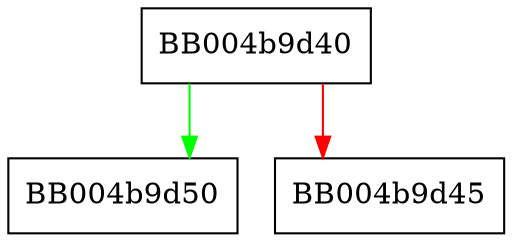 digraph ossl_qtx_provide_secret {
  node [shape="box"];
  graph [splines=ortho];
  BB004b9d40 -> BB004b9d50 [color="green"];
  BB004b9d40 -> BB004b9d45 [color="red"];
}